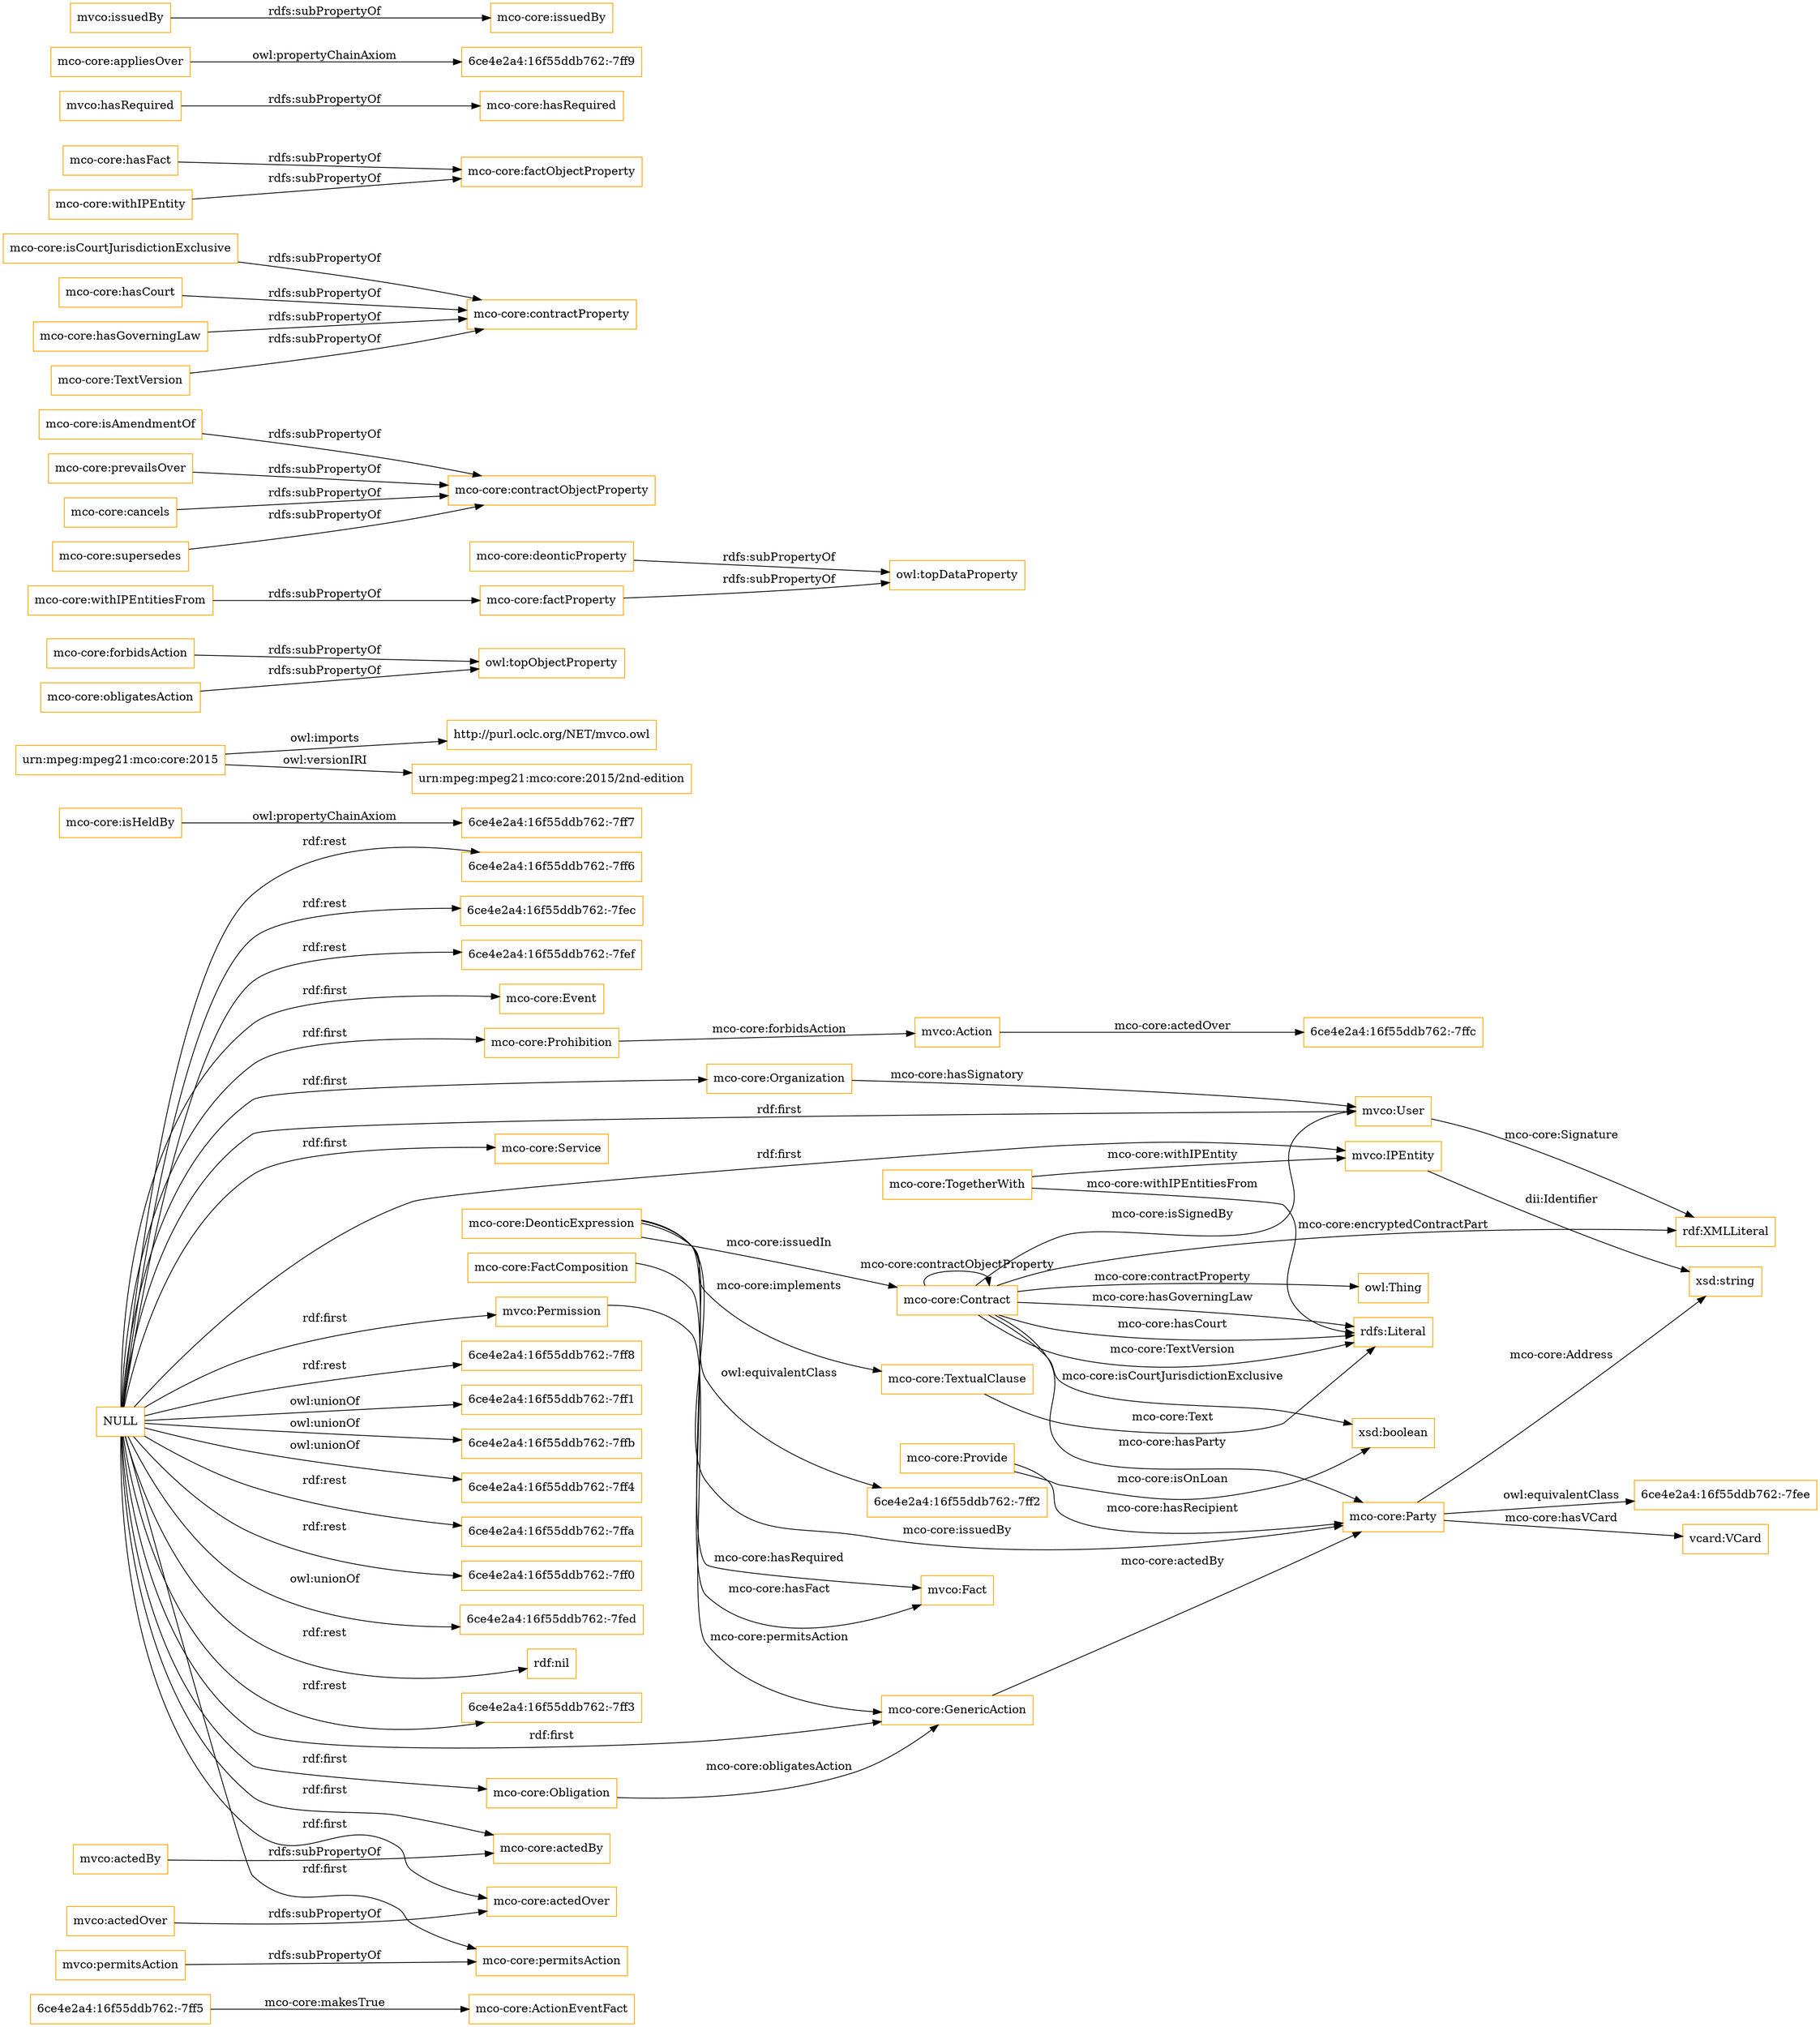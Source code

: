 digraph ar2dtool_diagram { 
rankdir=LR;
size="1501"
node [shape = rectangle, color="orange"]; "mco-core:ActionEventFact" "mco-core:Event" "mco-core:Party" "mvco:Permission" "6ce4e2a4:16f55ddb762:-7ffc" "mco-core:Organization" "mco-core:Obligation" "mvco:Fact" "6ce4e2a4:16f55ddb762:-7fee" "mco-core:TextualClause" "mco-core:Contract" "mco-core:FactComposition" "mco-core:TogetherWith" "mco-core:Service" "mvco:Action" "mco-core:Prohibition" "6ce4e2a4:16f55ddb762:-7ff5" "vcard:VCard" "mco-core:Provide" "mco-core:GenericAction" "mco-core:DeonticExpression" "mvco:User" "mvco:IPEntity" "6ce4e2a4:16f55ddb762:-7ff2" ; /*classes style*/
	"mco-core:isHeldBy" -> "6ce4e2a4:16f55ddb762:-7ff7" [ label = "owl:propertyChainAxiom" ];
	"mco-core:Party" -> "6ce4e2a4:16f55ddb762:-7fee" [ label = "owl:equivalentClass" ];
	"urn:mpeg:mpeg21:mco:core:2015" -> "http://purl.oclc.org/NET/mvco.owl" [ label = "owl:imports" ];
	"urn:mpeg:mpeg21:mco:core:2015" -> "urn:mpeg:mpeg21:mco:core:2015/2nd-edition" [ label = "owl:versionIRI" ];
	"mco-core:forbidsAction" -> "owl:topObjectProperty" [ label = "rdfs:subPropertyOf" ];
	"mco-core:deonticProperty" -> "owl:topDataProperty" [ label = "rdfs:subPropertyOf" ];
	"mco-core:isAmendmentOf" -> "mco-core:contractObjectProperty" [ label = "rdfs:subPropertyOf" ];
	"mco-core:obligatesAction" -> "owl:topObjectProperty" [ label = "rdfs:subPropertyOf" ];
	"mco-core:isCourtJurisdictionExclusive" -> "mco-core:contractProperty" [ label = "rdfs:subPropertyOf" ];
	"mvco:actedBy" -> "mco-core:actedBy" [ label = "rdfs:subPropertyOf" ];
	"mvco:actedOver" -> "mco-core:actedOver" [ label = "rdfs:subPropertyOf" ];
	"mco-core:hasFact" -> "mco-core:factObjectProperty" [ label = "rdfs:subPropertyOf" ];
	"mvco:hasRequired" -> "mco-core:hasRequired" [ label = "rdfs:subPropertyOf" ];
	"NULL" -> "6ce4e2a4:16f55ddb762:-7ff8" [ label = "rdf:rest" ];
	"NULL" -> "mco-core:permitsAction" [ label = "rdf:first" ];
	"NULL" -> "6ce4e2a4:16f55ddb762:-7ff1" [ label = "owl:unionOf" ];
	"NULL" -> "mco-core:Obligation" [ label = "rdf:first" ];
	"NULL" -> "mco-core:Service" [ label = "rdf:first" ];
	"NULL" -> "mco-core:Prohibition" [ label = "rdf:first" ];
	"NULL" -> "6ce4e2a4:16f55ddb762:-7ffb" [ label = "owl:unionOf" ];
	"NULL" -> "6ce4e2a4:16f55ddb762:-7ff4" [ label = "owl:unionOf" ];
	"NULL" -> "6ce4e2a4:16f55ddb762:-7ffa" [ label = "rdf:rest" ];
	"NULL" -> "mco-core:Organization" [ label = "rdf:first" ];
	"NULL" -> "mvco:IPEntity" [ label = "rdf:first" ];
	"NULL" -> "6ce4e2a4:16f55ddb762:-7ff0" [ label = "rdf:rest" ];
	"NULL" -> "6ce4e2a4:16f55ddb762:-7fed" [ label = "owl:unionOf" ];
	"NULL" -> "mco-core:GenericAction" [ label = "rdf:first" ];
	"NULL" -> "rdf:nil" [ label = "rdf:rest" ];
	"NULL" -> "mco-core:actedOver" [ label = "rdf:first" ];
	"NULL" -> "6ce4e2a4:16f55ddb762:-7ff3" [ label = "rdf:rest" ];
	"NULL" -> "6ce4e2a4:16f55ddb762:-7ff6" [ label = "rdf:rest" ];
	"NULL" -> "mco-core:Event" [ label = "rdf:first" ];
	"NULL" -> "mvco:User" [ label = "rdf:first" ];
	"NULL" -> "mvco:Permission" [ label = "rdf:first" ];
	"NULL" -> "6ce4e2a4:16f55ddb762:-7fec" [ label = "rdf:rest" ];
	"NULL" -> "6ce4e2a4:16f55ddb762:-7fef" [ label = "rdf:rest" ];
	"NULL" -> "mco-core:actedBy" [ label = "rdf:first" ];
	"mco-core:withIPEntitiesFrom" -> "mco-core:factProperty" [ label = "rdfs:subPropertyOf" ];
	"mco-core:hasCourt" -> "mco-core:contractProperty" [ label = "rdfs:subPropertyOf" ];
	"mco-core:hasGoverningLaw" -> "mco-core:contractProperty" [ label = "rdfs:subPropertyOf" ];
	"mco-core:prevailsOver" -> "mco-core:contractObjectProperty" [ label = "rdfs:subPropertyOf" ];
	"mco-core:appliesOver" -> "6ce4e2a4:16f55ddb762:-7ff9" [ label = "owl:propertyChainAxiom" ];
	"mco-core:TextVersion" -> "mco-core:contractProperty" [ label = "rdfs:subPropertyOf" ];
	"mco-core:factProperty" -> "owl:topDataProperty" [ label = "rdfs:subPropertyOf" ];
	"mvco:permitsAction" -> "mco-core:permitsAction" [ label = "rdfs:subPropertyOf" ];
	"mco-core:cancels" -> "mco-core:contractObjectProperty" [ label = "rdfs:subPropertyOf" ];
	"mco-core:withIPEntity" -> "mco-core:factObjectProperty" [ label = "rdfs:subPropertyOf" ];
	"mvco:issuedBy" -> "mco-core:issuedBy" [ label = "rdfs:subPropertyOf" ];
	"mco-core:supersedes" -> "mco-core:contractObjectProperty" [ label = "rdfs:subPropertyOf" ];
	"mco-core:DeonticExpression" -> "6ce4e2a4:16f55ddb762:-7ff2" [ label = "owl:equivalentClass" ];
	"mco-core:Contract" -> "rdfs:Literal" [ label = "mco-core:hasCourt" ];
	"mco-core:DeonticExpression" -> "mco-core:TextualClause" [ label = "mco-core:implements" ];
	"mvco:Action" -> "6ce4e2a4:16f55ddb762:-7ffc" [ label = "mco-core:actedOver" ];
	"mvco:Permission" -> "mco-core:GenericAction" [ label = "mco-core:permitsAction" ];
	"mco-core:Contract" -> "mvco:User" [ label = "mco-core:isSignedBy" ];
	"mco-core:Party" -> "xsd:string" [ label = "mco-core:Address" ];
	"mco-core:FactComposition" -> "mvco:Fact" [ label = "mco-core:hasFact" ];
	"mco-core:Provide" -> "xsd:boolean" [ label = "mco-core:isOnLoan" ];
	"mco-core:Contract" -> "owl:Thing" [ label = "mco-core:contractProperty" ];
	"mco-core:TogetherWith" -> "mvco:IPEntity" [ label = "mco-core:withIPEntity" ];
	"mco-core:Contract" -> "xsd:boolean" [ label = "mco-core:isCourtJurisdictionExclusive" ];
	"mvco:IPEntity" -> "xsd:string" [ label = "dii:Identifier" ];
	"mco-core:TogetherWith" -> "rdfs:Literal" [ label = "mco-core:withIPEntitiesFrom" ];
	"mco-core:DeonticExpression" -> "mco-core:Party" [ label = "mco-core:issuedBy" ];
	"6ce4e2a4:16f55ddb762:-7ff5" -> "mco-core:ActionEventFact" [ label = "mco-core:makesTrue" ];
	"mco-core:DeonticExpression" -> "mvco:Fact" [ label = "mco-core:hasRequired" ];
	"mco-core:Party" -> "vcard:VCard" [ label = "mco-core:hasVCard" ];
	"mco-core:Organization" -> "mvco:User" [ label = "mco-core:hasSignatory" ];
	"mco-core:Obligation" -> "mco-core:GenericAction" [ label = "mco-core:obligatesAction" ];
	"mco-core:Contract" -> "mco-core:Contract" [ label = "mco-core:contractObjectProperty" ];
	"mco-core:Contract" -> "rdfs:Literal" [ label = "mco-core:TextVersion" ];
	"mvco:User" -> "rdf:XMLLiteral" [ label = "mco-core:Signature" ];
	"mco-core:Prohibition" -> "mvco:Action" [ label = "mco-core:forbidsAction" ];
	"mco-core:GenericAction" -> "mco-core:Party" [ label = "mco-core:actedBy" ];
	"mco-core:Provide" -> "mco-core:Party" [ label = "mco-core:hasRecipient" ];
	"mco-core:Contract" -> "mco-core:Party" [ label = "mco-core:hasParty" ];
	"mco-core:DeonticExpression" -> "mco-core:Contract" [ label = "mco-core:issuedIn" ];
	"mco-core:TextualClause" -> "rdfs:Literal" [ label = "mco-core:Text" ];
	"mco-core:Contract" -> "rdfs:Literal" [ label = "mco-core:hasGoverningLaw" ];
	"mco-core:Contract" -> "rdf:XMLLiteral" [ label = "mco-core:encryptedContractPart" ];

}
